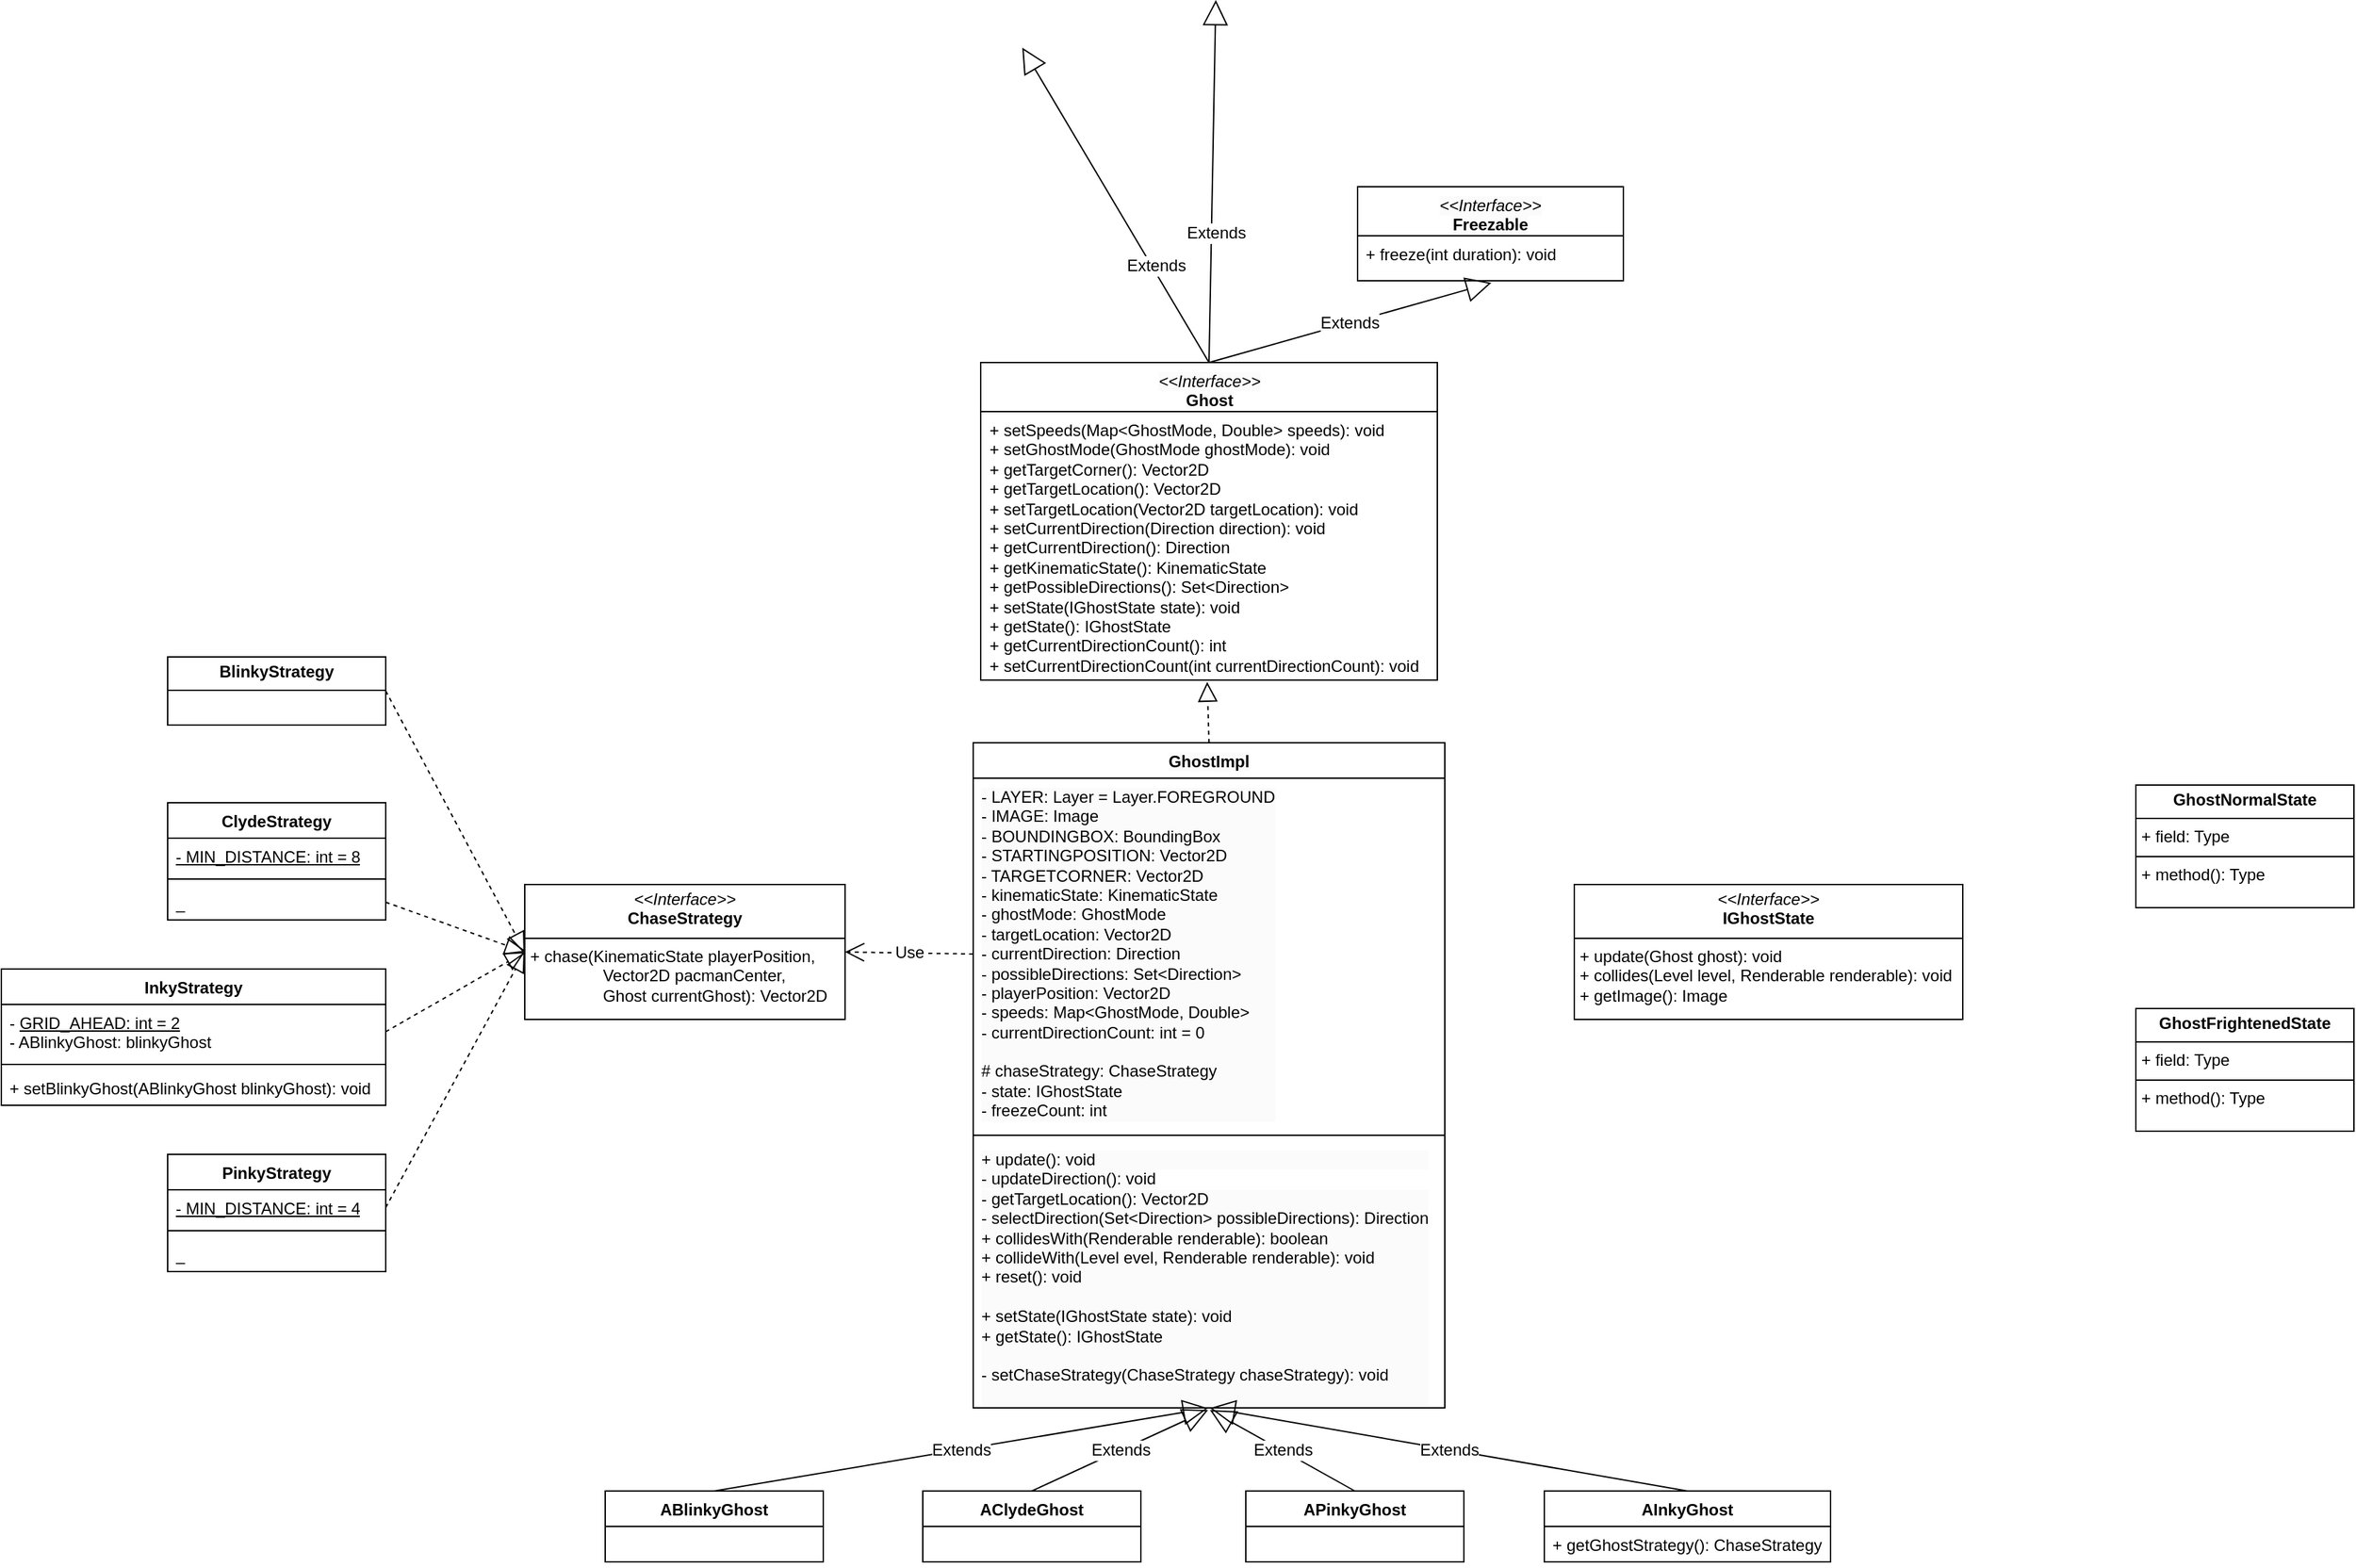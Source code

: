 <mxfile version="24.7.17">
  <diagram name="Page-1" id="vTZRo5Hn38DPCM6BCFyR">
    <mxGraphModel dx="1745" dy="1685" grid="0" gridSize="10" guides="1" tooltips="1" connect="1" arrows="1" fold="1" page="0" pageScale="1" pageWidth="850" pageHeight="1100" math="0" shadow="0">
      <root>
        <mxCell id="0" />
        <mxCell id="1" parent="0" />
        <mxCell id="TR5ZbvATBXByWpKUNYxo-5" value="&lt;span style=&quot;background-color: rgb(251, 251, 251);&quot;&gt;GhostImpl&lt;/span&gt;" style="swimlane;fontStyle=1;align=center;verticalAlign=top;childLayout=stackLayout;horizontal=1;startSize=26;horizontalStack=0;resizeParent=1;resizeParentMax=0;resizeLast=0;collapsible=1;marginBottom=0;whiteSpace=wrap;html=1;" parent="1" vertex="1">
          <mxGeometry x="-100" y="-318" width="346" height="488" as="geometry" />
        </mxCell>
        <mxCell id="TR5ZbvATBXByWpKUNYxo-6" value="&lt;span style=&quot;background-color: rgb(251, 251, 251);&quot;&gt;- LAYER: Layer = Layer.FOREGROUND&lt;/span&gt;&lt;div style=&quot;background-color: rgb(251, 251, 251);&quot;&gt;- IMAGE: Image&lt;/div&gt;&lt;div style=&quot;background-color: rgb(251, 251, 251);&quot;&gt;- BOUNDINGBOX: BoundingBox&lt;/div&gt;&lt;div style=&quot;background-color: rgb(251, 251, 251);&quot;&gt;- STARTINGPOSITION: Vector2D&lt;/div&gt;&lt;div style=&quot;background-color: rgb(251, 251, 251);&quot;&gt;- TARGETCORNER: Vector2D&lt;/div&gt;&lt;div style=&quot;background-color: rgb(251, 251, 251);&quot;&gt;- kinematicState: KinematicState&lt;/div&gt;&lt;div style=&quot;background-color: rgb(251, 251, 251);&quot;&gt;- ghostMode: GhostMode&lt;/div&gt;&lt;div style=&quot;background-color: rgb(251, 251, 251);&quot;&gt;- targetLocation: Vector2D&lt;/div&gt;&lt;div style=&quot;background-color: rgb(251, 251, 251);&quot;&gt;- currentDirection: Direction&lt;/div&gt;&lt;div style=&quot;background-color: rgb(251, 251, 251);&quot;&gt;- possibleDirections: Set&amp;lt;Direction&amp;gt;&lt;/div&gt;&lt;div style=&quot;background-color: rgb(251, 251, 251);&quot;&gt;- playerPosition: Vector2D&lt;/div&gt;&lt;div style=&quot;background-color: rgb(251, 251, 251);&quot;&gt;- speeds: Map&amp;lt;GhostMode, Double&amp;gt;&lt;/div&gt;&lt;div style=&quot;background-color: rgb(251, 251, 251);&quot;&gt;- currentDirectionCount: int = 0&lt;/div&gt;&lt;div style=&quot;background-color: rgb(251, 251, 251);&quot;&gt;&lt;br&gt;&lt;/div&gt;&lt;div style=&quot;background-color: rgb(251, 251, 251);&quot;&gt;# chaseStrategy: ChaseStrategy&lt;/div&gt;&lt;div style=&quot;background-color: rgb(251, 251, 251);&quot;&gt;- state: IGhostState&lt;/div&gt;&lt;div style=&quot;background-color: rgb(251, 251, 251);&quot;&gt;- freezeCount: int&lt;/div&gt;" style="text;strokeColor=none;fillColor=none;align=left;verticalAlign=top;spacingLeft=4;spacingRight=4;overflow=hidden;rotatable=0;points=[[0,0.5],[1,0.5]];portConstraint=eastwest;whiteSpace=wrap;html=1;" parent="TR5ZbvATBXByWpKUNYxo-5" vertex="1">
          <mxGeometry y="26" width="346" height="258" as="geometry" />
        </mxCell>
        <mxCell id="TR5ZbvATBXByWpKUNYxo-7" value="" style="line;strokeWidth=1;fillColor=none;align=left;verticalAlign=middle;spacingTop=-1;spacingLeft=3;spacingRight=3;rotatable=0;labelPosition=right;points=[];portConstraint=eastwest;strokeColor=inherit;" parent="TR5ZbvATBXByWpKUNYxo-5" vertex="1">
          <mxGeometry y="284" width="346" height="8" as="geometry" />
        </mxCell>
        <mxCell id="TR5ZbvATBXByWpKUNYxo-8" value="&lt;div style=&quot;background-color: rgb(251, 251, 251);&quot;&gt;+ update(): void&lt;/div&gt;&lt;span style=&quot;background-color: rgb(251, 251, 251);&quot;&gt;- updateDirection(): void&lt;/span&gt;&lt;div style=&quot;background-color: rgb(251, 251, 251);&quot;&gt;- getTargetLocation(): Vector2D&lt;br&gt;&lt;div&gt;- selectDirection(Set&amp;lt;Direction&amp;gt; possibleDirections): Direction&lt;/div&gt;&lt;/div&gt;&lt;div style=&quot;background-color: rgb(251, 251, 251);&quot;&gt;+ collidesWith(Renderable renderable): boolean&lt;/div&gt;&lt;div style=&quot;background-color: rgb(251, 251, 251);&quot;&gt;+ collideWith(Level evel, Renderable renderable): void&lt;/div&gt;&lt;div style=&quot;background-color: rgb(251, 251, 251);&quot;&gt;+ reset(): void&lt;/div&gt;&lt;div style=&quot;background-color: rgb(251, 251, 251);&quot;&gt;&amp;nbsp;&lt;/div&gt;&lt;div style=&quot;background-color: rgb(251, 251, 251);&quot;&gt;+ setState(IGhostState state): void&lt;br&gt;+ getState(): IGhostState&lt;br&gt;&lt;/div&gt;&lt;div style=&quot;background-color: rgb(251, 251, 251);&quot;&gt;&lt;br&gt;&lt;/div&gt;&lt;div style=&quot;background-color: rgb(251, 251, 251);&quot;&gt;- setChaseStrategy(ChaseStrategy chaseStrategy): void&lt;/div&gt;&lt;div style=&quot;background-color: rgb(251, 251, 251);&quot;&gt;&amp;nbsp;&lt;br&gt;&lt;/div&gt;" style="text;strokeColor=none;fillColor=none;align=left;verticalAlign=top;spacingLeft=4;spacingRight=4;overflow=hidden;rotatable=0;points=[[0,0.5],[1,0.5]];portConstraint=eastwest;whiteSpace=wrap;html=1;" parent="TR5ZbvATBXByWpKUNYxo-5" vertex="1">
          <mxGeometry y="292" width="346" height="196" as="geometry" />
        </mxCell>
        <mxCell id="TR5ZbvATBXByWpKUNYxo-10" value="&lt;i style=&quot;font-weight: 400; background-color: rgb(251, 251, 251);&quot;&gt;&amp;lt;&amp;lt;Interface&amp;gt;&amp;gt;&lt;/i&gt;&lt;br style=&quot;font-weight: 400; background-color: rgb(251, 251, 251);&quot;&gt;&lt;b style=&quot;background-color: rgb(251, 251, 251);&quot;&gt;Ghost&lt;/b&gt;&lt;div&gt;&lt;b style=&quot;background-color: rgb(251, 251, 251);&quot;&gt;&lt;br&gt;&lt;/b&gt;&lt;/div&gt;" style="swimlane;fontStyle=1;align=center;verticalAlign=top;childLayout=stackLayout;horizontal=1;startSize=36;horizontalStack=0;resizeParent=1;resizeParentMax=0;resizeLast=0;collapsible=1;marginBottom=0;whiteSpace=wrap;html=1;" parent="1" vertex="1">
          <mxGeometry x="-94.5" y="-597" width="335" height="233" as="geometry" />
        </mxCell>
        <mxCell id="TR5ZbvATBXByWpKUNYxo-13" value="+ setSpeeds(Map&amp;lt;GhostMode, Double&amp;gt; speeds): void&lt;br/&gt;+ setGhostMode(GhostMode ghostMode): void&lt;br/&gt;+ getTargetCorner(): Vector2D&lt;br/&gt;+ getTargetLocation(): Vector2D&lt;br/&gt;+ setTargetLocation(Vector2D targetLocation): void&lt;br/&gt;+ setCurrentDirection(Direction direction): void&lt;br/&gt;+ getCurrentDirection(): Direction&lt;br/&gt;+ getKinematicState(): KinematicState&lt;br/&gt;+ getPossibleDirections(): Set&amp;lt;Direction&amp;gt;&lt;br/&gt;+ setState(IGhostState state): void&lt;br/&gt;+ getState(): IGhostState&lt;br/&gt;+ getCurrentDirectionCount(): int&lt;br/&gt;+ setCurrentDirectionCount(int currentDirectionCount): void" style="text;strokeColor=none;fillColor=none;align=left;verticalAlign=top;spacingLeft=4;spacingRight=4;overflow=hidden;rotatable=0;points=[[0,0.5],[1,0.5]];portConstraint=eastwest;whiteSpace=wrap;html=1;" parent="TR5ZbvATBXByWpKUNYxo-10" vertex="1">
          <mxGeometry y="36" width="335" height="197" as="geometry" />
        </mxCell>
        <mxCell id="cGB3watTvd_KGCZ1ymHm-2" value="&lt;i style=&quot;font-weight: 400; background-color: rgb(251, 251, 251);&quot;&gt;&amp;lt;&amp;lt;Interface&amp;gt;&amp;gt;&lt;/i&gt;&lt;br style=&quot;font-weight: 400; background-color: rgb(251, 251, 251);&quot;&gt;&lt;b style=&quot;background-color: rgb(251, 251, 251);&quot;&gt;Freezable&lt;/b&gt;&lt;div&gt;&lt;b style=&quot;background-color: rgb(251, 251, 251);&quot;&gt;&lt;br&gt;&lt;/b&gt;&lt;/div&gt;" style="swimlane;fontStyle=1;align=center;verticalAlign=top;childLayout=stackLayout;horizontal=1;startSize=36;horizontalStack=0;resizeParent=1;resizeParentMax=0;resizeLast=0;collapsible=1;marginBottom=0;whiteSpace=wrap;html=1;" vertex="1" parent="1">
          <mxGeometry x="182" y="-726" width="195" height="69" as="geometry" />
        </mxCell>
        <mxCell id="cGB3watTvd_KGCZ1ymHm-3" value="&lt;div&gt;+ freeze(int duration): void&lt;/div&gt;&lt;div&gt;&lt;br&gt;&lt;/div&gt;" style="text;strokeColor=none;fillColor=none;align=left;verticalAlign=top;spacingLeft=4;spacingRight=4;overflow=hidden;rotatable=0;points=[[0,0.5],[1,0.5]];portConstraint=eastwest;whiteSpace=wrap;html=1;" vertex="1" parent="cGB3watTvd_KGCZ1ymHm-2">
          <mxGeometry y="36" width="195" height="33" as="geometry" />
        </mxCell>
        <mxCell id="cGB3watTvd_KGCZ1ymHm-5" value="Extends" style="endArrow=block;endSize=16;endFill=0;html=1;rounded=0;fontSize=12;curved=1;exitX=0.5;exitY=0;exitDx=0;exitDy=0;entryX=0.503;entryY=1.046;entryDx=0;entryDy=0;entryPerimeter=0;" edge="1" parent="1" source="TR5ZbvATBXByWpKUNYxo-10" target="cGB3watTvd_KGCZ1ymHm-3">
          <mxGeometry width="160" relative="1" as="geometry">
            <mxPoint x="105" y="-788" as="sourcePoint" />
            <mxPoint x="265" y="-788" as="targetPoint" />
          </mxGeometry>
        </mxCell>
        <mxCell id="cGB3watTvd_KGCZ1ymHm-6" value="Extends" style="endArrow=block;endSize=16;endFill=0;html=1;rounded=0;fontSize=12;curved=1;exitX=0.5;exitY=0;exitDx=0;exitDy=0;" edge="1" parent="1" source="TR5ZbvATBXByWpKUNYxo-10">
          <mxGeometry x="-0.397" y="-3" width="160" relative="1" as="geometry">
            <mxPoint x="105" y="-788" as="sourcePoint" />
            <mxPoint x="-64" y="-828" as="targetPoint" />
            <mxPoint as="offset" />
          </mxGeometry>
        </mxCell>
        <mxCell id="cGB3watTvd_KGCZ1ymHm-7" value="Extends" style="endArrow=block;endSize=16;endFill=0;html=1;rounded=0;fontSize=12;curved=1;exitX=0.5;exitY=0;exitDx=0;exitDy=0;" edge="1" parent="1" source="TR5ZbvATBXByWpKUNYxo-10">
          <mxGeometry x="-0.285" y="-3" width="160" relative="1" as="geometry">
            <mxPoint x="105" y="-788" as="sourcePoint" />
            <mxPoint x="78" y="-863" as="targetPoint" />
            <mxPoint as="offset" />
          </mxGeometry>
        </mxCell>
        <mxCell id="cGB3watTvd_KGCZ1ymHm-8" value="" style="endArrow=block;dashed=1;endFill=0;endSize=12;html=1;rounded=0;fontSize=12;curved=1;exitX=0.5;exitY=0;exitDx=0;exitDy=0;entryX=0.496;entryY=1.007;entryDx=0;entryDy=0;entryPerimeter=0;" edge="1" parent="1" source="TR5ZbvATBXByWpKUNYxo-5" target="TR5ZbvATBXByWpKUNYxo-13">
          <mxGeometry width="160" relative="1" as="geometry">
            <mxPoint x="105" y="-435" as="sourcePoint" />
            <mxPoint x="265" y="-435" as="targetPoint" />
          </mxGeometry>
        </mxCell>
        <mxCell id="cGB3watTvd_KGCZ1ymHm-9" value="ABlinkyGhost" style="swimlane;fontStyle=1;align=center;verticalAlign=top;childLayout=stackLayout;horizontal=1;startSize=26;horizontalStack=0;resizeParent=1;resizeParentMax=0;resizeLast=0;collapsible=1;marginBottom=0;whiteSpace=wrap;html=1;" vertex="1" parent="1">
          <mxGeometry x="-370" y="231" width="160" height="52" as="geometry" />
        </mxCell>
        <mxCell id="cGB3watTvd_KGCZ1ymHm-13" value="AClydeGhost" style="swimlane;fontStyle=1;align=center;verticalAlign=top;childLayout=stackLayout;horizontal=1;startSize=26;horizontalStack=0;resizeParent=1;resizeParentMax=0;resizeLast=0;collapsible=1;marginBottom=0;whiteSpace=wrap;html=1;" vertex="1" parent="1">
          <mxGeometry x="-137" y="231" width="160" height="52" as="geometry" />
        </mxCell>
        <mxCell id="cGB3watTvd_KGCZ1ymHm-17" value="APinkyGhost" style="swimlane;fontStyle=1;align=center;verticalAlign=top;childLayout=stackLayout;horizontal=1;startSize=26;horizontalStack=0;resizeParent=1;resizeParentMax=0;resizeLast=0;collapsible=1;marginBottom=0;whiteSpace=wrap;html=1;" vertex="1" parent="1">
          <mxGeometry x="100" y="231" width="160" height="52" as="geometry" />
        </mxCell>
        <mxCell id="cGB3watTvd_KGCZ1ymHm-21" value="AInkyGhost" style="swimlane;fontStyle=1;align=center;verticalAlign=top;childLayout=stackLayout;horizontal=1;startSize=26;horizontalStack=0;resizeParent=1;resizeParentMax=0;resizeLast=0;collapsible=1;marginBottom=0;whiteSpace=wrap;html=1;" vertex="1" parent="1">
          <mxGeometry x="319" y="231" width="210" height="52" as="geometry" />
        </mxCell>
        <mxCell id="cGB3watTvd_KGCZ1ymHm-24" value="+ getGhostStrategy(): ChaseStrategy" style="text;strokeColor=none;fillColor=none;align=left;verticalAlign=top;spacingLeft=4;spacingRight=4;overflow=hidden;rotatable=0;points=[[0,0.5],[1,0.5]];portConstraint=eastwest;whiteSpace=wrap;html=1;" vertex="1" parent="cGB3watTvd_KGCZ1ymHm-21">
          <mxGeometry y="26" width="210" height="26" as="geometry" />
        </mxCell>
        <mxCell id="cGB3watTvd_KGCZ1ymHm-26" value="Extends" style="endArrow=block;endSize=16;endFill=0;html=1;rounded=0;fontSize=12;curved=1;exitX=0.5;exitY=0;exitDx=0;exitDy=0;entryX=0.498;entryY=1.001;entryDx=0;entryDy=0;entryPerimeter=0;" edge="1" parent="1" source="cGB3watTvd_KGCZ1ymHm-9" target="TR5ZbvATBXByWpKUNYxo-8">
          <mxGeometry width="160" relative="1" as="geometry">
            <mxPoint x="-116" y="208" as="sourcePoint" />
            <mxPoint x="44" y="208" as="targetPoint" />
          </mxGeometry>
        </mxCell>
        <mxCell id="cGB3watTvd_KGCZ1ymHm-27" value="Extends" style="endArrow=block;endSize=16;endFill=0;html=1;rounded=0;fontSize=12;curved=1;exitX=0.5;exitY=0;exitDx=0;exitDy=0;entryX=0.498;entryY=1.008;entryDx=0;entryDy=0;entryPerimeter=0;" edge="1" parent="1" source="cGB3watTvd_KGCZ1ymHm-13" target="TR5ZbvATBXByWpKUNYxo-8">
          <mxGeometry width="160" relative="1" as="geometry">
            <mxPoint x="-116" y="208" as="sourcePoint" />
            <mxPoint x="62" y="173" as="targetPoint" />
          </mxGeometry>
        </mxCell>
        <mxCell id="cGB3watTvd_KGCZ1ymHm-28" value="Extends" style="endArrow=block;endSize=16;endFill=0;html=1;rounded=0;fontSize=12;curved=1;exitX=0.5;exitY=0;exitDx=0;exitDy=0;entryX=0.502;entryY=1.008;entryDx=0;entryDy=0;entryPerimeter=0;" edge="1" parent="1" source="cGB3watTvd_KGCZ1ymHm-17" target="TR5ZbvATBXByWpKUNYxo-8">
          <mxGeometry width="160" relative="1" as="geometry">
            <mxPoint x="-116" y="208" as="sourcePoint" />
            <mxPoint x="44" y="208" as="targetPoint" />
          </mxGeometry>
        </mxCell>
        <mxCell id="cGB3watTvd_KGCZ1ymHm-29" value="Extends" style="endArrow=block;endSize=16;endFill=0;html=1;rounded=0;fontSize=12;curved=1;exitX=0.5;exitY=0;exitDx=0;exitDy=0;entryX=0.502;entryY=1.001;entryDx=0;entryDy=0;entryPerimeter=0;" edge="1" parent="1" source="cGB3watTvd_KGCZ1ymHm-21" target="TR5ZbvATBXByWpKUNYxo-8">
          <mxGeometry width="160" relative="1" as="geometry">
            <mxPoint x="-116" y="208" as="sourcePoint" />
            <mxPoint x="44" y="208" as="targetPoint" />
          </mxGeometry>
        </mxCell>
        <mxCell id="cGB3watTvd_KGCZ1ymHm-30" value="&lt;p style=&quot;margin:0px;margin-top:4px;text-align:center;&quot;&gt;&lt;i&gt;&amp;lt;&amp;lt;Interface&amp;gt;&amp;gt;&lt;/i&gt;&lt;br&gt;&lt;b&gt;ChaseStrategy&lt;/b&gt;&lt;/p&gt;&lt;hr size=&quot;1&quot; style=&quot;border-style:solid;&quot;&gt;&lt;p style=&quot;margin:0px;margin-left:4px;&quot;&gt;&lt;/p&gt;&lt;p style=&quot;margin:0px;margin-left:4px;&quot;&gt;+ chase(KinematicState playerPosition,&amp;nbsp;&lt;/p&gt;&lt;p style=&quot;margin:0px;margin-left:4px;&quot;&gt;&lt;span style=&quot;white-space: pre;&quot;&gt;&#x9;&lt;span style=&quot;white-space: pre;&quot;&gt;&#x9;&lt;/span&gt;&lt;/span&gt;Vector2D pacmanCenter,&amp;nbsp;&lt;/p&gt;&lt;p style=&quot;margin:0px;margin-left:4px;&quot;&gt;&lt;span style=&quot;white-space: pre;&quot;&gt;&#x9;&lt;/span&gt;&lt;span style=&quot;white-space: pre;&quot;&gt;&#x9;&lt;/span&gt;Ghost currentGhost): Vector2D&amp;nbsp;&lt;br&gt;&lt;/p&gt;" style="verticalAlign=top;align=left;overflow=fill;html=1;whiteSpace=wrap;" vertex="1" parent="1">
          <mxGeometry x="-429" y="-214" width="235" height="99" as="geometry" />
        </mxCell>
        <mxCell id="cGB3watTvd_KGCZ1ymHm-31" value="&lt;p style=&quot;margin:0px;margin-top:4px;text-align:center;&quot;&gt;&lt;b&gt;BlinkyStrategy&lt;/b&gt;&lt;/p&gt;&lt;hr size=&quot;1&quot; style=&quot;border-style:solid;&quot;&gt;&lt;p style=&quot;margin:0px;margin-left:4px;&quot;&gt;&lt;/p&gt;&lt;p style=&quot;margin:0px;margin-left:4px;&quot;&gt;&lt;br&gt;&lt;/p&gt;" style="verticalAlign=top;align=left;overflow=fill;html=1;whiteSpace=wrap;" vertex="1" parent="1">
          <mxGeometry x="-691" y="-381" width="160" height="50" as="geometry" />
        </mxCell>
        <mxCell id="cGB3watTvd_KGCZ1ymHm-32" value="ClydeStrategy" style="swimlane;fontStyle=1;align=center;verticalAlign=top;childLayout=stackLayout;horizontal=1;startSize=26;horizontalStack=0;resizeParent=1;resizeParentMax=0;resizeLast=0;collapsible=1;marginBottom=0;whiteSpace=wrap;html=1;" vertex="1" parent="1">
          <mxGeometry x="-691" y="-274" width="160" height="86" as="geometry" />
        </mxCell>
        <mxCell id="cGB3watTvd_KGCZ1ymHm-33" value="&lt;u&gt;- MIN_DISTANCE: int = 8&lt;/u&gt;" style="text;strokeColor=none;fillColor=none;align=left;verticalAlign=top;spacingLeft=4;spacingRight=4;overflow=hidden;rotatable=0;points=[[0,0.5],[1,0.5]];portConstraint=eastwest;whiteSpace=wrap;html=1;" vertex="1" parent="cGB3watTvd_KGCZ1ymHm-32">
          <mxGeometry y="26" width="160" height="26" as="geometry" />
        </mxCell>
        <mxCell id="cGB3watTvd_KGCZ1ymHm-34" value="" style="line;strokeWidth=1;fillColor=none;align=left;verticalAlign=middle;spacingTop=-1;spacingLeft=3;spacingRight=3;rotatable=0;labelPosition=right;points=[];portConstraint=eastwest;strokeColor=inherit;" vertex="1" parent="cGB3watTvd_KGCZ1ymHm-32">
          <mxGeometry y="52" width="160" height="8" as="geometry" />
        </mxCell>
        <mxCell id="cGB3watTvd_KGCZ1ymHm-35" value="_" style="text;strokeColor=none;fillColor=none;align=left;verticalAlign=top;spacingLeft=4;spacingRight=4;overflow=hidden;rotatable=0;points=[[0,0.5],[1,0.5]];portConstraint=eastwest;whiteSpace=wrap;html=1;" vertex="1" parent="cGB3watTvd_KGCZ1ymHm-32">
          <mxGeometry y="60" width="160" height="26" as="geometry" />
        </mxCell>
        <mxCell id="cGB3watTvd_KGCZ1ymHm-36" value="InkyStrategy" style="swimlane;fontStyle=1;align=center;verticalAlign=top;childLayout=stackLayout;horizontal=1;startSize=26;horizontalStack=0;resizeParent=1;resizeParentMax=0;resizeLast=0;collapsible=1;marginBottom=0;whiteSpace=wrap;html=1;" vertex="1" parent="1">
          <mxGeometry x="-813" y="-152" width="282" height="100" as="geometry" />
        </mxCell>
        <mxCell id="cGB3watTvd_KGCZ1ymHm-37" value="&lt;div&gt;- &lt;u&gt;GRID_AHEAD: int = 2&lt;/u&gt;&lt;/div&gt;- ABlinkyGhost: blinkyGhost" style="text;strokeColor=none;fillColor=none;align=left;verticalAlign=top;spacingLeft=4;spacingRight=4;overflow=hidden;rotatable=0;points=[[0,0.5],[1,0.5]];portConstraint=eastwest;whiteSpace=wrap;html=1;" vertex="1" parent="cGB3watTvd_KGCZ1ymHm-36">
          <mxGeometry y="26" width="282" height="40" as="geometry" />
        </mxCell>
        <mxCell id="cGB3watTvd_KGCZ1ymHm-38" value="" style="line;strokeWidth=1;fillColor=none;align=left;verticalAlign=middle;spacingTop=-1;spacingLeft=3;spacingRight=3;rotatable=0;labelPosition=right;points=[];portConstraint=eastwest;strokeColor=inherit;" vertex="1" parent="cGB3watTvd_KGCZ1ymHm-36">
          <mxGeometry y="66" width="282" height="8" as="geometry" />
        </mxCell>
        <mxCell id="cGB3watTvd_KGCZ1ymHm-39" value="+ setBlinkyGhost(ABlinkyGhost blinkyGhost): void" style="text;strokeColor=none;fillColor=none;align=left;verticalAlign=top;spacingLeft=4;spacingRight=4;overflow=hidden;rotatable=0;points=[[0,0.5],[1,0.5]];portConstraint=eastwest;whiteSpace=wrap;html=1;" vertex="1" parent="cGB3watTvd_KGCZ1ymHm-36">
          <mxGeometry y="74" width="282" height="26" as="geometry" />
        </mxCell>
        <mxCell id="cGB3watTvd_KGCZ1ymHm-40" value="PinkyStrategy" style="swimlane;fontStyle=1;align=center;verticalAlign=top;childLayout=stackLayout;horizontal=1;startSize=26;horizontalStack=0;resizeParent=1;resizeParentMax=0;resizeLast=0;collapsible=1;marginBottom=0;whiteSpace=wrap;html=1;" vertex="1" parent="1">
          <mxGeometry x="-691" y="-16" width="160" height="86" as="geometry" />
        </mxCell>
        <mxCell id="cGB3watTvd_KGCZ1ymHm-41" value="&lt;u&gt;- MIN_DISTANCE: int = 4&lt;/u&gt;" style="text;strokeColor=none;fillColor=none;align=left;verticalAlign=top;spacingLeft=4;spacingRight=4;overflow=hidden;rotatable=0;points=[[0,0.5],[1,0.5]];portConstraint=eastwest;whiteSpace=wrap;html=1;" vertex="1" parent="cGB3watTvd_KGCZ1ymHm-40">
          <mxGeometry y="26" width="160" height="26" as="geometry" />
        </mxCell>
        <mxCell id="cGB3watTvd_KGCZ1ymHm-42" value="" style="line;strokeWidth=1;fillColor=none;align=left;verticalAlign=middle;spacingTop=-1;spacingLeft=3;spacingRight=3;rotatable=0;labelPosition=right;points=[];portConstraint=eastwest;strokeColor=inherit;" vertex="1" parent="cGB3watTvd_KGCZ1ymHm-40">
          <mxGeometry y="52" width="160" height="8" as="geometry" />
        </mxCell>
        <mxCell id="cGB3watTvd_KGCZ1ymHm-43" value="_" style="text;strokeColor=none;fillColor=none;align=left;verticalAlign=top;spacingLeft=4;spacingRight=4;overflow=hidden;rotatable=0;points=[[0,0.5],[1,0.5]];portConstraint=eastwest;whiteSpace=wrap;html=1;" vertex="1" parent="cGB3watTvd_KGCZ1ymHm-40">
          <mxGeometry y="60" width="160" height="26" as="geometry" />
        </mxCell>
        <mxCell id="cGB3watTvd_KGCZ1ymHm-44" value="" style="endArrow=block;dashed=1;endFill=0;endSize=12;html=1;rounded=0;fontSize=12;curved=1;exitX=1;exitY=0.5;exitDx=0;exitDy=0;entryX=0;entryY=0.5;entryDx=0;entryDy=0;" edge="1" parent="1" source="cGB3watTvd_KGCZ1ymHm-31" target="cGB3watTvd_KGCZ1ymHm-30">
          <mxGeometry width="160" relative="1" as="geometry">
            <mxPoint x="-615" y="-183" as="sourcePoint" />
            <mxPoint x="-455" y="-183" as="targetPoint" />
          </mxGeometry>
        </mxCell>
        <mxCell id="cGB3watTvd_KGCZ1ymHm-46" value="" style="endArrow=block;dashed=1;endFill=0;endSize=12;html=1;rounded=0;fontSize=12;curved=1;exitX=1;exitY=0.5;exitDx=0;exitDy=0;entryX=0;entryY=0.5;entryDx=0;entryDy=0;" edge="1" parent="1" source="cGB3watTvd_KGCZ1ymHm-35" target="cGB3watTvd_KGCZ1ymHm-30">
          <mxGeometry width="160" relative="1" as="geometry">
            <mxPoint x="-615" y="-183" as="sourcePoint" />
            <mxPoint x="-455" y="-183" as="targetPoint" />
          </mxGeometry>
        </mxCell>
        <mxCell id="cGB3watTvd_KGCZ1ymHm-47" value="" style="endArrow=block;dashed=1;endFill=0;endSize=12;html=1;rounded=0;fontSize=12;curved=1;exitX=1;exitY=0.5;exitDx=0;exitDy=0;entryX=0;entryY=0.5;entryDx=0;entryDy=0;" edge="1" parent="1" source="cGB3watTvd_KGCZ1ymHm-37" target="cGB3watTvd_KGCZ1ymHm-30">
          <mxGeometry width="160" relative="1" as="geometry">
            <mxPoint x="-615" y="-183" as="sourcePoint" />
            <mxPoint x="-455" y="-183" as="targetPoint" />
          </mxGeometry>
        </mxCell>
        <mxCell id="cGB3watTvd_KGCZ1ymHm-49" value="" style="endArrow=block;dashed=1;endFill=0;endSize=12;html=1;rounded=0;fontSize=12;curved=1;exitX=1;exitY=0.5;exitDx=0;exitDy=0;entryX=0;entryY=0.5;entryDx=0;entryDy=0;" edge="1" parent="1" source="cGB3watTvd_KGCZ1ymHm-41" target="cGB3watTvd_KGCZ1ymHm-30">
          <mxGeometry width="160" relative="1" as="geometry">
            <mxPoint x="-615" y="-183" as="sourcePoint" />
            <mxPoint x="-455" y="-183" as="targetPoint" />
          </mxGeometry>
        </mxCell>
        <mxCell id="cGB3watTvd_KGCZ1ymHm-50" value="Use" style="endArrow=open;endSize=12;dashed=1;html=1;rounded=0;fontSize=12;curved=1;exitX=0;exitY=0.5;exitDx=0;exitDy=0;entryX=1;entryY=0.5;entryDx=0;entryDy=0;" edge="1" parent="1" source="TR5ZbvATBXByWpKUNYxo-6" target="cGB3watTvd_KGCZ1ymHm-30">
          <mxGeometry width="160" relative="1" as="geometry">
            <mxPoint x="-290" y="-372" as="sourcePoint" />
            <mxPoint x="-130" y="-372" as="targetPoint" />
          </mxGeometry>
        </mxCell>
        <mxCell id="cGB3watTvd_KGCZ1ymHm-51" value="&lt;p style=&quot;margin:0px;margin-top:4px;text-align:center;&quot;&gt;&lt;i&gt;&amp;lt;&amp;lt;Interface&amp;gt;&amp;gt;&lt;/i&gt;&lt;br&gt;&lt;b&gt;IGhostState&lt;/b&gt;&lt;/p&gt;&lt;hr size=&quot;1&quot; style=&quot;border-style:solid;&quot;&gt;&lt;p style=&quot;margin:0px;margin-left:4px;&quot;&gt;&lt;/p&gt;&lt;p style=&quot;margin:0px;margin-left:4px;&quot;&gt;&lt;span style=&quot;background-color: initial;&quot;&gt;+ update(Ghost ghost): void&lt;br/&gt;+ collides(Level level, Renderable renderable): void&lt;br/&gt;+ getImage(): Image&lt;/span&gt;&lt;span style=&quot;background-color: initial;&quot;&gt;&amp;nbsp;&lt;/span&gt;&lt;br&gt;&lt;/p&gt;" style="verticalAlign=top;align=left;overflow=fill;html=1;whiteSpace=wrap;" vertex="1" parent="1">
          <mxGeometry x="341" y="-214" width="285" height="99" as="geometry" />
        </mxCell>
        <mxCell id="cGB3watTvd_KGCZ1ymHm-52" value="&lt;p style=&quot;margin:0px;margin-top:4px;text-align:center;&quot;&gt;&lt;b&gt;GhostNormalState&lt;/b&gt;&lt;/p&gt;&lt;hr size=&quot;1&quot; style=&quot;border-style:solid;&quot;&gt;&lt;p style=&quot;margin:0px;margin-left:4px;&quot;&gt;+ field: Type&lt;/p&gt;&lt;hr size=&quot;1&quot; style=&quot;border-style:solid;&quot;&gt;&lt;p style=&quot;margin:0px;margin-left:4px;&quot;&gt;+ method(): Type&lt;/p&gt;" style="verticalAlign=top;align=left;overflow=fill;html=1;whiteSpace=wrap;" vertex="1" parent="1">
          <mxGeometry x="753" y="-287" width="160" height="90" as="geometry" />
        </mxCell>
        <mxCell id="cGB3watTvd_KGCZ1ymHm-53" value="&lt;p style=&quot;margin:0px;margin-top:4px;text-align:center;&quot;&gt;&lt;b&gt;GhostFrightenedState&lt;/b&gt;&lt;/p&gt;&lt;hr size=&quot;1&quot; style=&quot;border-style:solid;&quot;&gt;&lt;p style=&quot;margin:0px;margin-left:4px;&quot;&gt;+ field: Type&lt;/p&gt;&lt;hr size=&quot;1&quot; style=&quot;border-style:solid;&quot;&gt;&lt;p style=&quot;margin:0px;margin-left:4px;&quot;&gt;+ method(): Type&lt;/p&gt;" style="verticalAlign=top;align=left;overflow=fill;html=1;whiteSpace=wrap;" vertex="1" parent="1">
          <mxGeometry x="753" y="-123" width="160" height="90" as="geometry" />
        </mxCell>
      </root>
    </mxGraphModel>
  </diagram>
</mxfile>
